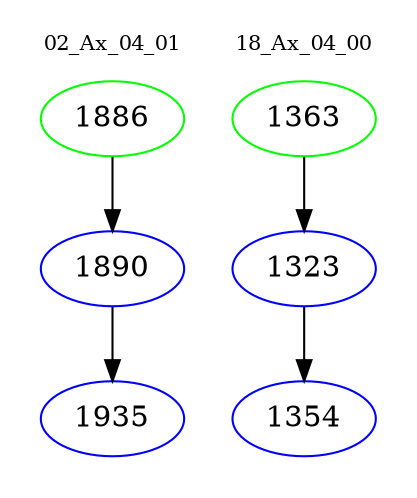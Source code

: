 digraph{
subgraph cluster_0 {
color = white
label = "02_Ax_04_01";
fontsize=10;
T0_1886 [label="1886", color="green"]
T0_1886 -> T0_1890 [color="black"]
T0_1890 [label="1890", color="blue"]
T0_1890 -> T0_1935 [color="black"]
T0_1935 [label="1935", color="blue"]
}
subgraph cluster_1 {
color = white
label = "18_Ax_04_00";
fontsize=10;
T1_1363 [label="1363", color="green"]
T1_1363 -> T1_1323 [color="black"]
T1_1323 [label="1323", color="blue"]
T1_1323 -> T1_1354 [color="black"]
T1_1354 [label="1354", color="blue"]
}
}
